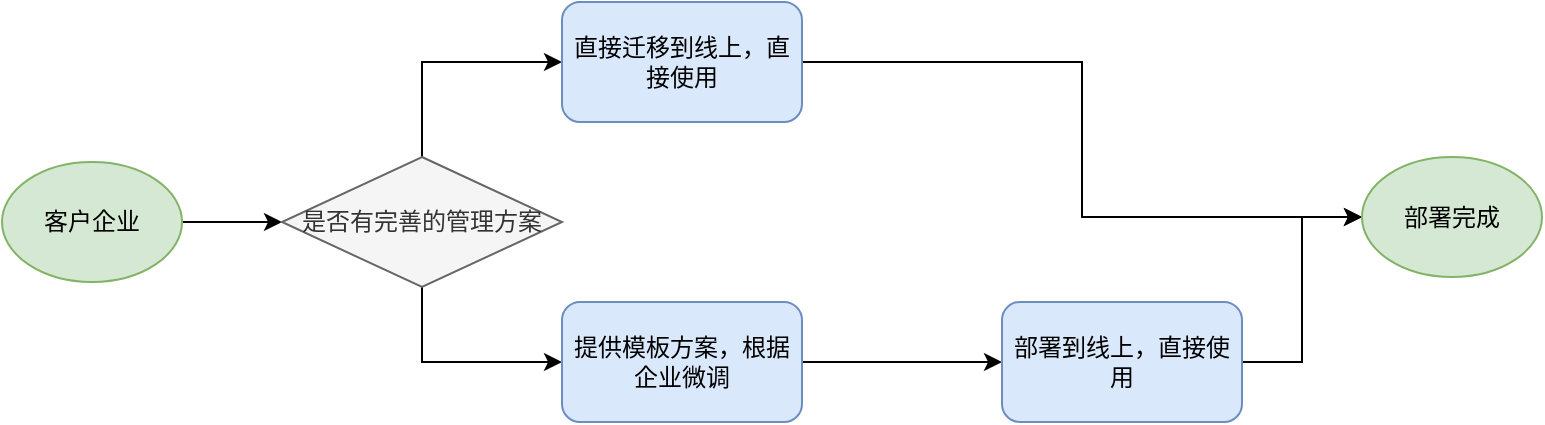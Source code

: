 <mxfile version="13.0.1" type="github">
  <diagram id="D47Ij_MxymRPkUD3m2Hx" name="Page-1">
    <mxGraphModel dx="926" dy="755" grid="1" gridSize="10" guides="1" tooltips="1" connect="1" arrows="1" fold="1" page="1" pageScale="1" pageWidth="827" pageHeight="1169" math="0" shadow="0">
      <root>
        <mxCell id="0" />
        <mxCell id="1" parent="0" />
        <mxCell id="2hH0-or1sRskwk_-Hw_i-6" style="edgeStyle=orthogonalEdgeStyle;rounded=0;orthogonalLoop=1;jettySize=auto;html=1;exitX=1;exitY=0.5;exitDx=0;exitDy=0;entryX=0;entryY=0.5;entryDx=0;entryDy=0;" edge="1" parent="1" source="2hH0-or1sRskwk_-Hw_i-1" target="2hH0-or1sRskwk_-Hw_i-2">
          <mxGeometry relative="1" as="geometry" />
        </mxCell>
        <mxCell id="2hH0-or1sRskwk_-Hw_i-1" value="客户企业" style="ellipse;whiteSpace=wrap;html=1;fillColor=#d5e8d4;strokeColor=#82b366;" vertex="1" parent="1">
          <mxGeometry x="50" y="230" width="90" height="60" as="geometry" />
        </mxCell>
        <mxCell id="2hH0-or1sRskwk_-Hw_i-8" style="edgeStyle=orthogonalEdgeStyle;rounded=0;orthogonalLoop=1;jettySize=auto;html=1;exitX=0.5;exitY=0;exitDx=0;exitDy=0;entryX=0;entryY=0.5;entryDx=0;entryDy=0;" edge="1" parent="1" source="2hH0-or1sRskwk_-Hw_i-2" target="2hH0-or1sRskwk_-Hw_i-7">
          <mxGeometry relative="1" as="geometry" />
        </mxCell>
        <mxCell id="2hH0-or1sRskwk_-Hw_i-10" style="edgeStyle=orthogonalEdgeStyle;rounded=0;orthogonalLoop=1;jettySize=auto;html=1;exitX=0.5;exitY=1;exitDx=0;exitDy=0;entryX=0;entryY=0.5;entryDx=0;entryDy=0;" edge="1" parent="1" source="2hH0-or1sRskwk_-Hw_i-2" target="2hH0-or1sRskwk_-Hw_i-9">
          <mxGeometry relative="1" as="geometry" />
        </mxCell>
        <mxCell id="2hH0-or1sRskwk_-Hw_i-2" value="是否有完善的管理方案" style="rhombus;whiteSpace=wrap;html=1;fillColor=#f5f5f5;strokeColor=#666666;fontColor=#333333;" vertex="1" parent="1">
          <mxGeometry x="190" y="227.5" width="140" height="65" as="geometry" />
        </mxCell>
        <mxCell id="2hH0-or1sRskwk_-Hw_i-18" style="edgeStyle=orthogonalEdgeStyle;rounded=0;orthogonalLoop=1;jettySize=auto;html=1;exitX=1;exitY=0.5;exitDx=0;exitDy=0;entryX=0;entryY=0.5;entryDx=0;entryDy=0;" edge="1" parent="1" source="2hH0-or1sRskwk_-Hw_i-7" target="2hH0-or1sRskwk_-Hw_i-15">
          <mxGeometry relative="1" as="geometry" />
        </mxCell>
        <mxCell id="2hH0-or1sRskwk_-Hw_i-7" value="直接迁移到线上，直接使用" style="rounded=1;whiteSpace=wrap;html=1;fillColor=#dae8fc;strokeColor=#6c8ebf;" vertex="1" parent="1">
          <mxGeometry x="330" y="150" width="120" height="60" as="geometry" />
        </mxCell>
        <mxCell id="2hH0-or1sRskwk_-Hw_i-12" style="edgeStyle=orthogonalEdgeStyle;rounded=0;orthogonalLoop=1;jettySize=auto;html=1;exitX=1;exitY=0.5;exitDx=0;exitDy=0;entryX=0;entryY=0.5;entryDx=0;entryDy=0;" edge="1" parent="1" source="2hH0-or1sRskwk_-Hw_i-9" target="2hH0-or1sRskwk_-Hw_i-11">
          <mxGeometry relative="1" as="geometry" />
        </mxCell>
        <mxCell id="2hH0-or1sRskwk_-Hw_i-9" value="提供模板方案，根据企业微调" style="rounded=1;whiteSpace=wrap;html=1;fillColor=#dae8fc;strokeColor=#6c8ebf;" vertex="1" parent="1">
          <mxGeometry x="330" y="300" width="120" height="60" as="geometry" />
        </mxCell>
        <mxCell id="2hH0-or1sRskwk_-Hw_i-16" style="edgeStyle=orthogonalEdgeStyle;rounded=0;orthogonalLoop=1;jettySize=auto;html=1;exitX=1;exitY=0.5;exitDx=0;exitDy=0;entryX=0;entryY=0.5;entryDx=0;entryDy=0;" edge="1" parent="1" source="2hH0-or1sRskwk_-Hw_i-11" target="2hH0-or1sRskwk_-Hw_i-15">
          <mxGeometry relative="1" as="geometry" />
        </mxCell>
        <mxCell id="2hH0-or1sRskwk_-Hw_i-11" value="部署到线上，直接使用" style="rounded=1;whiteSpace=wrap;html=1;fillColor=#dae8fc;strokeColor=#6c8ebf;" vertex="1" parent="1">
          <mxGeometry x="550" y="300" width="120" height="60" as="geometry" />
        </mxCell>
        <mxCell id="2hH0-or1sRskwk_-Hw_i-15" value="部署完成" style="ellipse;whiteSpace=wrap;html=1;fillColor=#d5e8d4;strokeColor=#82b366;" vertex="1" parent="1">
          <mxGeometry x="730" y="227.5" width="90" height="60" as="geometry" />
        </mxCell>
      </root>
    </mxGraphModel>
  </diagram>
</mxfile>
